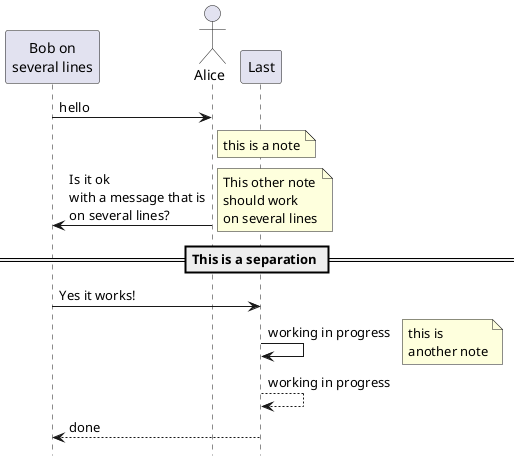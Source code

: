{
  "sha1": "sk241hd37mw7pgb4jf7a1fwyrpeyk0l",
  "insertion": {
    "when": "2024-06-03T18:59:35.431Z",
    "user": "plantuml@gmail.com"
  }
}
@startuml
hide footbox

participant "Bob on\nseveral lines" as Bob
actor Alice

Bob -> Alice : hello
note right of Alice
  this is a note
end note

Alice -> Bob : Is it ok\nwith a message that is\non several lines?

note right
  This other note
  should work
  on several lines
end note

== This is a separation ==

Bob -> Last : Yes it works!
Last -> Last : working in progress
note right : this is\nanother note

Last --> Last : working in progress
Last --> Bob : done

@enduml
